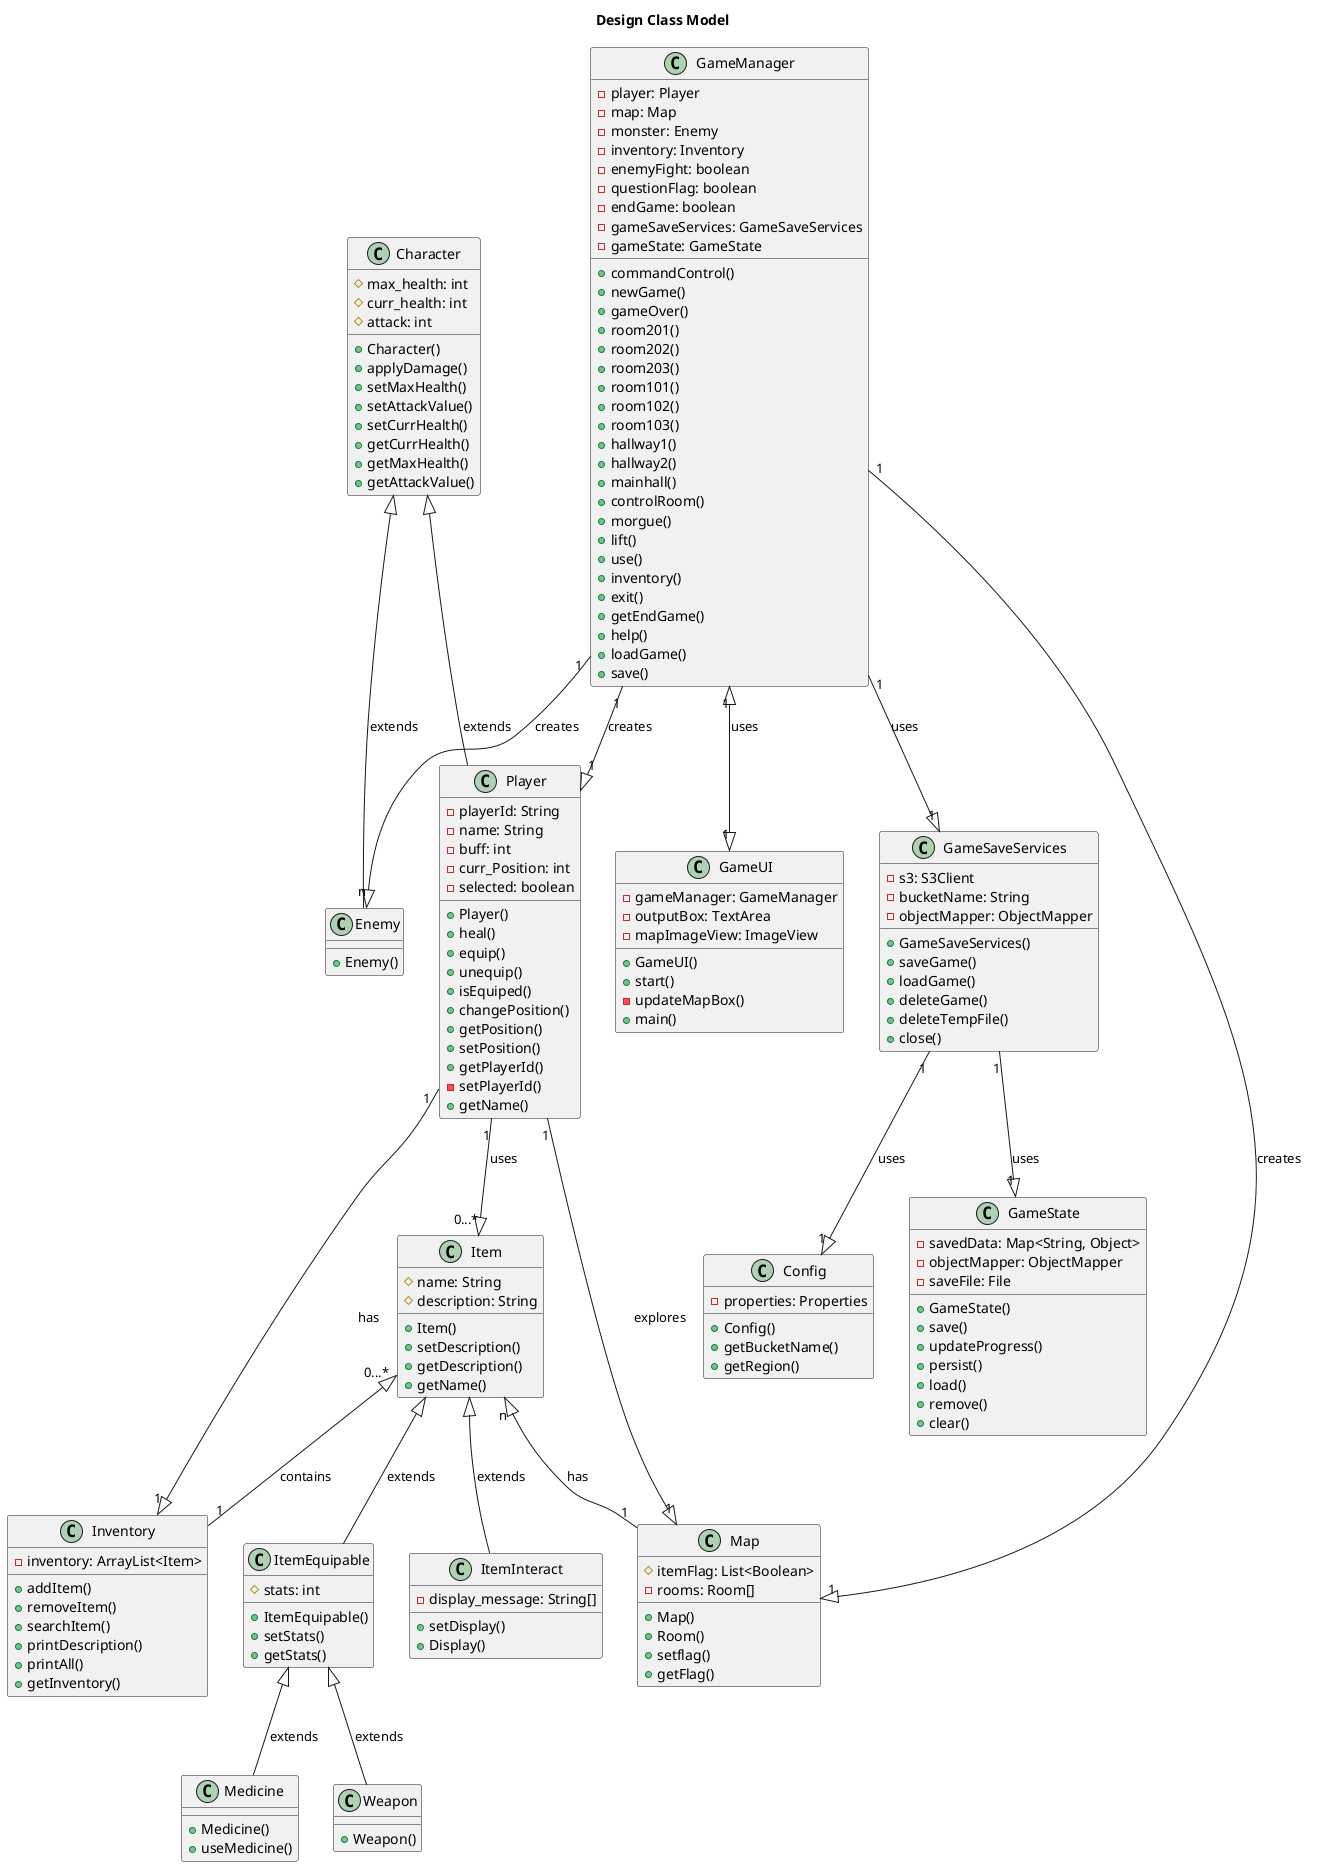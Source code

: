 @startuml DesignClassModel

title Design Class Model

class Character{
  #max_health: int
  #curr_health: int
  #attack: int
  
  +Character()
  +applyDamage()
  +setMaxHealth()
  +setAttackValue()
  +setCurrHealth()
  +getCurrHealth()
  +getMaxHealth()
  +getAttackValue()
}

class Player{
  -playerId: String
  -name: String
  -buff: int
  -curr_Position: int
  -selected: boolean
  
  +Player()
  +heal()
  +equip()
  +unequip()
  +isEquiped()
  +changePosition()
  +getPosition()
  +setPosition()
  +getPlayerId()
  -setPlayerId()
  +getName()
  
}

class Enemy{
  +Enemy()
}

class GameUI{
  -gameManager: GameManager
  -outputBox: TextArea
  -mapImageView: ImageView
  
  +GameUI()
  +start()
  -updateMapBox()
  +main()
}

class GameManager{
  -player: Player
  -map: Map
  -monster: Enemy
  -inventory: Inventory
  -enemyFight: boolean
  -questionFlag: boolean
  -endGame: boolean
  -gameSaveServices: GameSaveServices
  -gameState: GameState
  
  +commandControl()
  +newGame()
  +gameOver()
  +room201()
  +room202()
  +room203()
  +room101()
  +room102()
  +room103()
  +hallway1()
  +hallway2()
  +mainhall()
  +controlRoom()
  +morgue()
  +lift()
  +use()
  +inventory()
  +exit()
  +getEndGame()
  +help()
  +loadGame()
  +save()
}

class GameSaveServices{
  -s3: S3Client
  -bucketName: String
  -objectMapper: ObjectMapper
  
  +GameSaveServices()
  +saveGame()
  +loadGame()
  +deleteGame()
  +deleteTempFile()
  +close()
}

class GameState{
  -savedData: Map<String, Object>
  -objectMapper: ObjectMapper
  -saveFile: File
  
  +GameState()
  +save()
  +updateProgress()
  +persist()
  +load()
  +remove()
  +clear()
}

class Config{
  - properties: Properties
  
  +Config()
  +getBucketName()
  +getRegion()
}

class Inventory{
  -inventory: ArrayList<Item>
  
  +addItem()
  +removeItem()
  +searchItem()
  +printDescription()
  +printAll()
  +getInventory()
}

class Item{
  #name: String
  #description: String
  
  +Item()
  +setDescription()
  +getDescription()
  +getName()
}

class ItemEquipable{
  #stats: int
  
  +ItemEquipable()
  +setStats()
  +getStats()
}

class ItemInteract{
  -display_message: String[]
  
  +setDisplay()
  +Display()
}

class Medicine{
  +Medicine()
  +useMedicine()
}

class Weapon{
  +Weapon()
}

class Map{
  #itemFlag: List<Boolean>
  -rooms: Room[]
  
  +Map()
  +Room()
  +setflag()
  +getFlag()
}

Character <|-- Player : extends
Character <|-- Enemy : extends

Item <|-- ItemEquipable : extends
Item <|-- ItemInteract : extends
Item"0...*" <|-- "1"Inventory : contains
Item"n" <|-- "1"Map : has

ItemEquipable <|-- Weapon: extends
ItemEquipable <|-- Medicine: extends

Player"1" --|> "0...*"Item : uses 
Player"1" --|> "1"Inventory : has
Player"1" --|> "1"Map : explores

GameManager"1" --|> "1"Player : creates
GameManager"1" --|> "n"Enemy : creates
GameManager"1" <|--|> "1"GameUI : uses
GameManager"1" --|> "1"Map : creates
GameManager"1" --|> "1"GameSaveServices : uses
GameSaveServices"1" --|> "1"GameState : uses
GameSaveServices"1" --|> "1"Config : uses

@enduml
